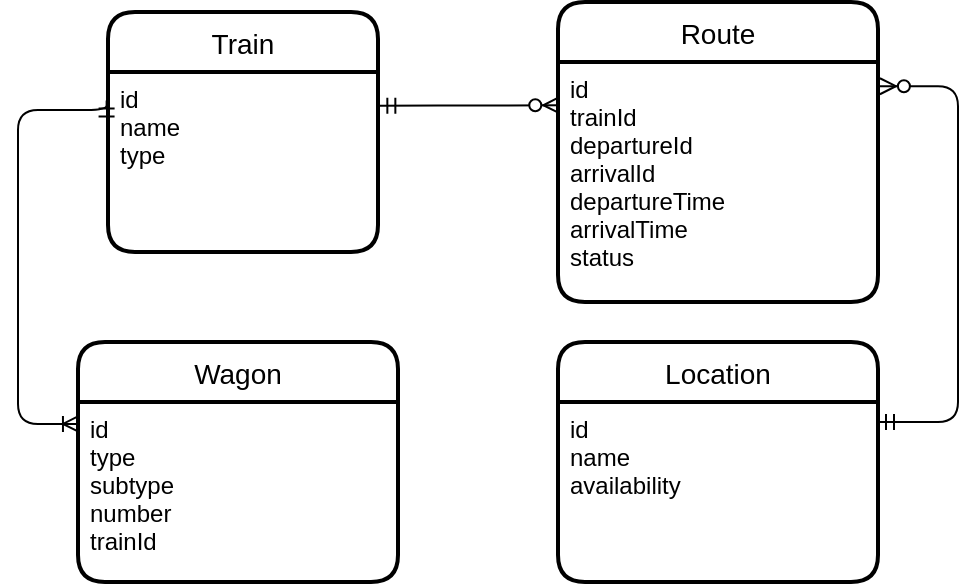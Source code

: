 <mxfile version="13.7.5" type="device"><diagram id="r8CZ1qEo6PO7JA3nmIui" name="Page-1"><mxGraphModel dx="234" dy="569" grid="1" gridSize="10" guides="1" tooltips="1" connect="1" arrows="1" fold="1" page="1" pageScale="1" pageWidth="827" pageHeight="1169" math="0" shadow="0"><root><mxCell id="0"/><mxCell id="1" parent="0"/><mxCell id="3XcYw15cPEs96Dcka0w9-1" value="" style="edgeStyle=orthogonalEdgeStyle;fontSize=12;html=1;endArrow=ERoneToMany;startArrow=ERmandOne;exitX=-0.005;exitY=0.158;exitDx=0;exitDy=0;exitPerimeter=0;entryX=0.003;entryY=0.122;entryDx=0;entryDy=0;entryPerimeter=0;" edge="1" parent="1" source="3XcYw15cPEs96Dcka0w9-8" target="3XcYw15cPEs96Dcka0w9-4"><mxGeometry width="100" height="100" relative="1" as="geometry"><mxPoint x="140" y="465" as="sourcePoint"/><mxPoint x="110" y="670" as="targetPoint"/><Array as="points"><mxPoint x="184" y="514"/><mxPoint x="140" y="514"/><mxPoint x="140" y="671"/></Array></mxGeometry></mxCell><mxCell id="3XcYw15cPEs96Dcka0w9-2" value="" style="edgeStyle=orthogonalEdgeStyle;fontSize=12;html=1;endArrow=ERzeroToMany;endFill=1;startArrow=ERmandOne;exitX=1.005;exitY=0.187;exitDx=0;exitDy=0;exitPerimeter=0;startFill=0;entryX=0.004;entryY=0.18;entryDx=0;entryDy=0;entryPerimeter=0;" edge="1" parent="1" source="3XcYw15cPEs96Dcka0w9-8" target="3XcYw15cPEs96Dcka0w9-6"><mxGeometry width="100" height="100" relative="1" as="geometry"><mxPoint x="460" y="470" as="sourcePoint"/><mxPoint x="570" y="610" as="targetPoint"/><Array as="points"><mxPoint x="360" y="512"/></Array></mxGeometry></mxCell><mxCell id="3XcYw15cPEs96Dcka0w9-7" value="Train" style="swimlane;childLayout=stackLayout;horizontal=1;startSize=30;horizontalStack=0;rounded=1;fontSize=14;fontStyle=0;strokeWidth=2;resizeParent=0;resizeLast=1;shadow=0;dashed=0;align=center;" vertex="1" parent="1"><mxGeometry x="185" y="465" width="135" height="120" as="geometry"/></mxCell><mxCell id="3XcYw15cPEs96Dcka0w9-8" value="id&#10;name&#10;type" style="align=left;strokeColor=none;fillColor=none;spacingLeft=4;fontSize=12;verticalAlign=top;resizable=0;rotatable=0;part=1;" vertex="1" parent="3XcYw15cPEs96Dcka0w9-7"><mxGeometry y="30" width="135" height="90" as="geometry"/></mxCell><mxCell id="3XcYw15cPEs96Dcka0w9-5" value="Route" style="swimlane;childLayout=stackLayout;horizontal=1;startSize=30;horizontalStack=0;rounded=1;fontSize=14;fontStyle=0;strokeWidth=2;resizeParent=0;resizeLast=1;shadow=0;dashed=0;align=center;" vertex="1" parent="1"><mxGeometry x="410" y="460" width="160" height="150" as="geometry"/></mxCell><mxCell id="3XcYw15cPEs96Dcka0w9-6" value="id&#10;trainId&#10;departureId&#10;arrivalId&#10;departureTime&#10;arrivalTime&#10;status" style="align=left;strokeColor=none;fillColor=none;spacingLeft=4;fontSize=12;verticalAlign=top;resizable=0;rotatable=0;part=1;" vertex="1" parent="3XcYw15cPEs96Dcka0w9-5"><mxGeometry y="30" width="160" height="120" as="geometry"/></mxCell><mxCell id="3XcYw15cPEs96Dcka0w9-11" value="Location" style="swimlane;childLayout=stackLayout;horizontal=1;startSize=30;horizontalStack=0;rounded=1;fontSize=14;fontStyle=0;strokeWidth=2;resizeParent=0;resizeLast=1;shadow=0;dashed=0;align=center;" vertex="1" parent="1"><mxGeometry x="410" y="630" width="160" height="120" as="geometry"/></mxCell><mxCell id="3XcYw15cPEs96Dcka0w9-12" value="id&#10;name&#10;availability" style="align=left;strokeColor=none;fillColor=none;spacingLeft=4;fontSize=12;verticalAlign=top;resizable=0;rotatable=0;part=1;" vertex="1" parent="3XcYw15cPEs96Dcka0w9-11"><mxGeometry y="30" width="160" height="90" as="geometry"/></mxCell><mxCell id="3XcYw15cPEs96Dcka0w9-3" value="Wagon" style="swimlane;childLayout=stackLayout;horizontal=1;startSize=30;horizontalStack=0;rounded=1;fontSize=14;fontStyle=0;strokeWidth=2;resizeParent=0;resizeLast=1;shadow=0;dashed=0;align=center;" vertex="1" parent="1"><mxGeometry x="170" y="630" width="160" height="120" as="geometry"/></mxCell><mxCell id="3XcYw15cPEs96Dcka0w9-4" value="id&#10;type&#10;subtype&#10;number&#10;trainId" style="align=left;strokeColor=none;fillColor=none;spacingLeft=4;fontSize=12;verticalAlign=top;resizable=0;rotatable=0;part=1;" vertex="1" parent="3XcYw15cPEs96Dcka0w9-3"><mxGeometry y="30" width="160" height="90" as="geometry"/></mxCell><mxCell id="3XcYw15cPEs96Dcka0w9-14" value="" style="edgeStyle=orthogonalEdgeStyle;fontSize=12;html=1;endArrow=ERzeroToMany;startArrow=ERmandOne;endFill=1;entryX=1.006;entryY=0.101;entryDx=0;entryDy=0;entryPerimeter=0;" edge="1" parent="1" target="3XcYw15cPEs96Dcka0w9-6"><mxGeometry width="100" height="100" relative="1" as="geometry"><mxPoint x="570" y="670" as="sourcePoint"/><mxPoint x="670" y="530" as="targetPoint"/><Array as="points"><mxPoint x="610" y="670"/><mxPoint x="610" y="502"/></Array></mxGeometry></mxCell></root></mxGraphModel></diagram></mxfile>